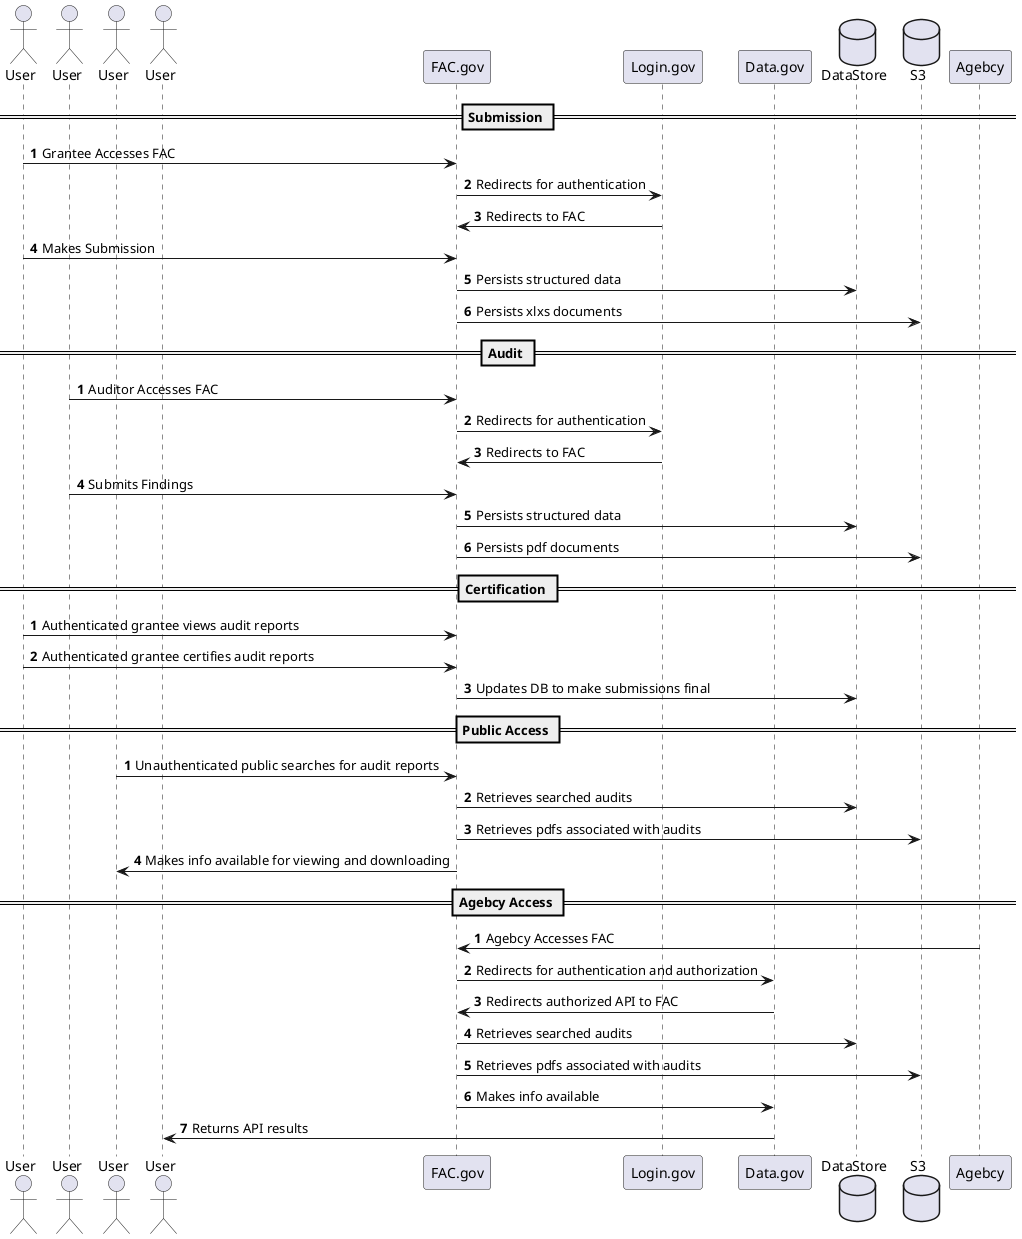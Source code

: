 @startuml
Actor User as Grantee
Actor User as Auditor
Actor User as Public
Actor User as Agency

Participant “FAC.gov” as FAC
Participant “Login.gov” as LoginGov
Participant “Data.gov” as DataGov

Database “DataStore” as DB
Database "S3" as S3

autonumber 
== Submission ==
Grantee -> FAC : Grantee Accesses FAC
FAC -> LoginGov : Redirects for authentication
LoginGov -> FAC : Redirects to FAC
Grantee -> FAC : Makes Submission
FAC -> DB : Persists structured data
FAC -> S3 : Persists xlxs documents

autonumber
== Audit ==
Auditor -> FAC : Auditor Accesses FAC
FAC -> LoginGov : Redirects for authentication
LoginGov -> FAC : Redirects to FAC
Auditor -> FAC : Submits Findings
FAC -> DB : Persists structured data
FAC -> S3 : Persists pdf documents

autonumber
== Certification ==
Grantee -> FAC : Authenticated grantee views audit reports
Grantee -> FAC : Authenticated grantee certifies audit reports
FAC -> DB : Updates DB to make submissions final

autonumber
== Public Access ==
Public -> FAC : Unauthenticated public searches for audit reports
FAC -> DB : Retrieves searched audits
FAC -> S3 : Retrieves pdfs associated with audits
FAC -> Public : Makes info available for viewing and downloading

autonumber
== Agebcy Access ==
Agebcy -> FAC : Agebcy Accesses FAC
FAC -> DataGov : Redirects for authentication and authorization
DataGov -> FAC : Redirects authorized API to FAC
FAC -> DB : Retrieves searched audits
FAC -> S3 : Retrieves pdfs associated with audits
FAC -> DataGov : Makes info available
DataGov -> Agency : Returns API results



@enduml
